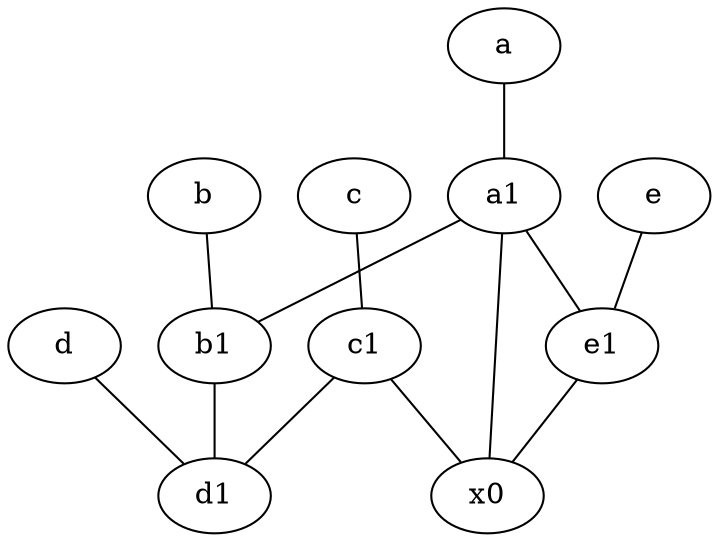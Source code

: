 graph {
	node [labelfontsize=50]
	d1 [labelfontsize=50 pos="3,5!"]
	d [labelfontsize=50 pos="2,5!"]
	c1 [labelfontsize=50 pos="4.5,3!"]
	x0 [labelfontsize=50]
	a1 [labelfontsize=50 pos="8,3!"]
	e1 [labelfontsize=50 pos="7,7!"]
	b1 [labelfontsize=50 pos="9,4!"]
	c [labelfontsize=50 pos="4.5,2!"]
	a [labelfontsize=50 pos="8,2!"]
	b [labelfontsize=50 pos="10,4!"]
	e [labelfontsize=50 pos="7,9!"]
	b1 -- d1
	a1 -- x0
	a1 -- e1
	e -- e1
	a1 -- b1
	c -- c1
	e1 -- x0
	c1 -- x0
	a -- a1
	b -- b1
	c1 -- d1
	d -- d1
}
